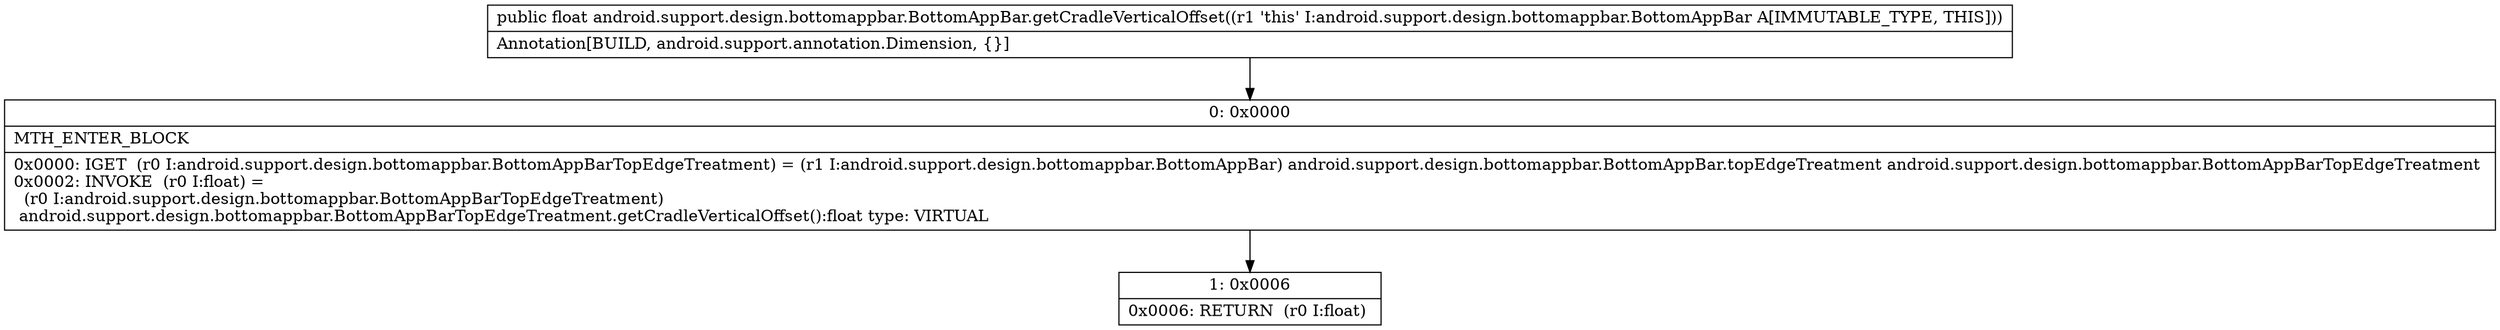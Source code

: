 digraph "CFG forandroid.support.design.bottomappbar.BottomAppBar.getCradleVerticalOffset()F" {
Node_0 [shape=record,label="{0\:\ 0x0000|MTH_ENTER_BLOCK\l|0x0000: IGET  (r0 I:android.support.design.bottomappbar.BottomAppBarTopEdgeTreatment) = (r1 I:android.support.design.bottomappbar.BottomAppBar) android.support.design.bottomappbar.BottomAppBar.topEdgeTreatment android.support.design.bottomappbar.BottomAppBarTopEdgeTreatment \l0x0002: INVOKE  (r0 I:float) = \l  (r0 I:android.support.design.bottomappbar.BottomAppBarTopEdgeTreatment)\l android.support.design.bottomappbar.BottomAppBarTopEdgeTreatment.getCradleVerticalOffset():float type: VIRTUAL \l}"];
Node_1 [shape=record,label="{1\:\ 0x0006|0x0006: RETURN  (r0 I:float) \l}"];
MethodNode[shape=record,label="{public float android.support.design.bottomappbar.BottomAppBar.getCradleVerticalOffset((r1 'this' I:android.support.design.bottomappbar.BottomAppBar A[IMMUTABLE_TYPE, THIS]))  | Annotation[BUILD, android.support.annotation.Dimension, \{\}]\l}"];
MethodNode -> Node_0;
Node_0 -> Node_1;
}

